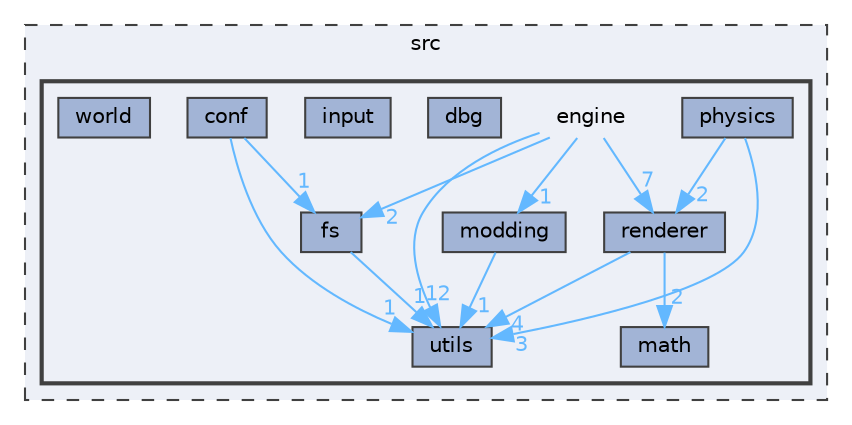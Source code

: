 digraph "C:/Dev/Techstorm-v5/src/engine"
{
 // LATEX_PDF_SIZE
  bgcolor="transparent";
  edge [fontname=Helvetica,fontsize=10,labelfontname=Helvetica,labelfontsize=10];
  node [fontname=Helvetica,fontsize=10,shape=box,height=0.2,width=0.4];
  compound=true
  subgraph clusterdir_68267d1309a1af8e8297ef4c3efbcdba {
    graph [ bgcolor="#edf0f7", pencolor="grey25", label="src", fontname=Helvetica,fontsize=10 style="filled,dashed", URL="dir_68267d1309a1af8e8297ef4c3efbcdba.html",tooltip=""]
  subgraph clusterdir_2052808828190f934b76e979ee65af8a {
    graph [ bgcolor="#edf0f7", pencolor="grey25", label="", fontname=Helvetica,fontsize=10 style="filled,bold", URL="dir_2052808828190f934b76e979ee65af8a.html",tooltip=""]
    dir_2052808828190f934b76e979ee65af8a [shape=plaintext, label="engine"];
  dir_f2c5e5c6e4e4e0c9b0f6d7afea7d8b67 [label="conf", fillcolor="#a2b4d6", color="grey25", style="filled", URL="dir_f2c5e5c6e4e4e0c9b0f6d7afea7d8b67.html",tooltip=""];
  dir_95000645af4f697fd74c2878fe19712e [label="dbg", fillcolor="#a2b4d6", color="grey25", style="filled", URL="dir_95000645af4f697fd74c2878fe19712e.html",tooltip=""];
  dir_61e8c4930a2b0e7b78d347ba3b13742a [label="fs", fillcolor="#a2b4d6", color="grey25", style="filled", URL="dir_61e8c4930a2b0e7b78d347ba3b13742a.html",tooltip=""];
  dir_551ad5bdf126dfe6830e1af9f390776b [label="input", fillcolor="#a2b4d6", color="grey25", style="filled", URL="dir_551ad5bdf126dfe6830e1af9f390776b.html",tooltip=""];
  dir_c743704d4a27141d26350e4960f85eaa [label="math", fillcolor="#a2b4d6", color="grey25", style="filled", URL="dir_c743704d4a27141d26350e4960f85eaa.html",tooltip=""];
  dir_467a9c807a42c7b02e78d7a930074fcd [label="modding", fillcolor="#a2b4d6", color="grey25", style="filled", URL="dir_467a9c807a42c7b02e78d7a930074fcd.html",tooltip=""];
  dir_def8a6fa26fd21ac3ee8ed00050a517f [label="physics", fillcolor="#a2b4d6", color="grey25", style="filled", URL="dir_def8a6fa26fd21ac3ee8ed00050a517f.html",tooltip=""];
  dir_eedbc0f69b08006c72429a8d2b33a57d [label="renderer", fillcolor="#a2b4d6", color="grey25", style="filled", URL="dir_eedbc0f69b08006c72429a8d2b33a57d.html",tooltip=""];
  dir_ad45fcc0c842cd88b5556c32fab80eb5 [label="utils", fillcolor="#a2b4d6", color="grey25", style="filled", URL="dir_ad45fcc0c842cd88b5556c32fab80eb5.html",tooltip=""];
  dir_7cf6b88a36d52e4ad5b6560432f2e789 [label="world", fillcolor="#a2b4d6", color="grey25", style="filled", URL="dir_7cf6b88a36d52e4ad5b6560432f2e789.html",tooltip=""];
  }
  }
  dir_2052808828190f934b76e979ee65af8a->dir_467a9c807a42c7b02e78d7a930074fcd [headlabel="1", labeldistance=1.5 headhref="dir_000004_000008.html" href="dir_000004_000008.html" color="steelblue1" fontcolor="steelblue1"];
  dir_2052808828190f934b76e979ee65af8a->dir_61e8c4930a2b0e7b78d347ba3b13742a [headlabel="2", labeldistance=1.5 headhref="dir_000004_000005.html" href="dir_000004_000005.html" color="steelblue1" fontcolor="steelblue1"];
  dir_2052808828190f934b76e979ee65af8a->dir_ad45fcc0c842cd88b5556c32fab80eb5 [headlabel="12", labeldistance=1.5 headhref="dir_000004_000017.html" href="dir_000004_000017.html" color="steelblue1" fontcolor="steelblue1"];
  dir_2052808828190f934b76e979ee65af8a->dir_eedbc0f69b08006c72429a8d2b33a57d [headlabel="7", labeldistance=1.5 headhref="dir_000004_000012.html" href="dir_000004_000012.html" color="steelblue1" fontcolor="steelblue1"];
  dir_f2c5e5c6e4e4e0c9b0f6d7afea7d8b67->dir_61e8c4930a2b0e7b78d347ba3b13742a [headlabel="1", labeldistance=1.5 headhref="dir_000001_000005.html" href="dir_000001_000005.html" color="steelblue1" fontcolor="steelblue1"];
  dir_f2c5e5c6e4e4e0c9b0f6d7afea7d8b67->dir_ad45fcc0c842cd88b5556c32fab80eb5 [headlabel="1", labeldistance=1.5 headhref="dir_000001_000017.html" href="dir_000001_000017.html" color="steelblue1" fontcolor="steelblue1"];
  dir_61e8c4930a2b0e7b78d347ba3b13742a->dir_ad45fcc0c842cd88b5556c32fab80eb5 [headlabel="1", labeldistance=1.5 headhref="dir_000005_000017.html" href="dir_000005_000017.html" color="steelblue1" fontcolor="steelblue1"];
  dir_467a9c807a42c7b02e78d7a930074fcd->dir_ad45fcc0c842cd88b5556c32fab80eb5 [headlabel="1", labeldistance=1.5 headhref="dir_000008_000017.html" href="dir_000008_000017.html" color="steelblue1" fontcolor="steelblue1"];
  dir_def8a6fa26fd21ac3ee8ed00050a517f->dir_ad45fcc0c842cd88b5556c32fab80eb5 [headlabel="3", labeldistance=1.5 headhref="dir_000010_000017.html" href="dir_000010_000017.html" color="steelblue1" fontcolor="steelblue1"];
  dir_def8a6fa26fd21ac3ee8ed00050a517f->dir_eedbc0f69b08006c72429a8d2b33a57d [headlabel="2", labeldistance=1.5 headhref="dir_000010_000012.html" href="dir_000010_000012.html" color="steelblue1" fontcolor="steelblue1"];
  dir_eedbc0f69b08006c72429a8d2b33a57d->dir_ad45fcc0c842cd88b5556c32fab80eb5 [headlabel="4", labeldistance=1.5 headhref="dir_000012_000017.html" href="dir_000012_000017.html" color="steelblue1" fontcolor="steelblue1"];
  dir_eedbc0f69b08006c72429a8d2b33a57d->dir_c743704d4a27141d26350e4960f85eaa [headlabel="2", labeldistance=1.5 headhref="dir_000012_000007.html" href="dir_000012_000007.html" color="steelblue1" fontcolor="steelblue1"];
}
